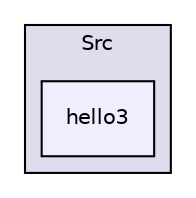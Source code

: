 digraph "E:/Documents/emu84/Src/hello3" {
  compound=true
  node [ fontsize="10", fontname="Helvetica"];
  edge [ labelfontsize="10", labelfontname="Helvetica"];
  subgraph clusterdir_70617a7689e3ba1052ef75efeabd00df {
    graph [ bgcolor="#ddddee", pencolor="black", label="Src" fontname="Helvetica", fontsize="10", URL="dir_70617a7689e3ba1052ef75efeabd00df.html"]
  dir_b8b1bd00a46ac84f180a82f305c8456a [shape=box, label="hello3", style="filled", fillcolor="#eeeeff", pencolor="black", URL="dir_b8b1bd00a46ac84f180a82f305c8456a.html"];
  }
}
